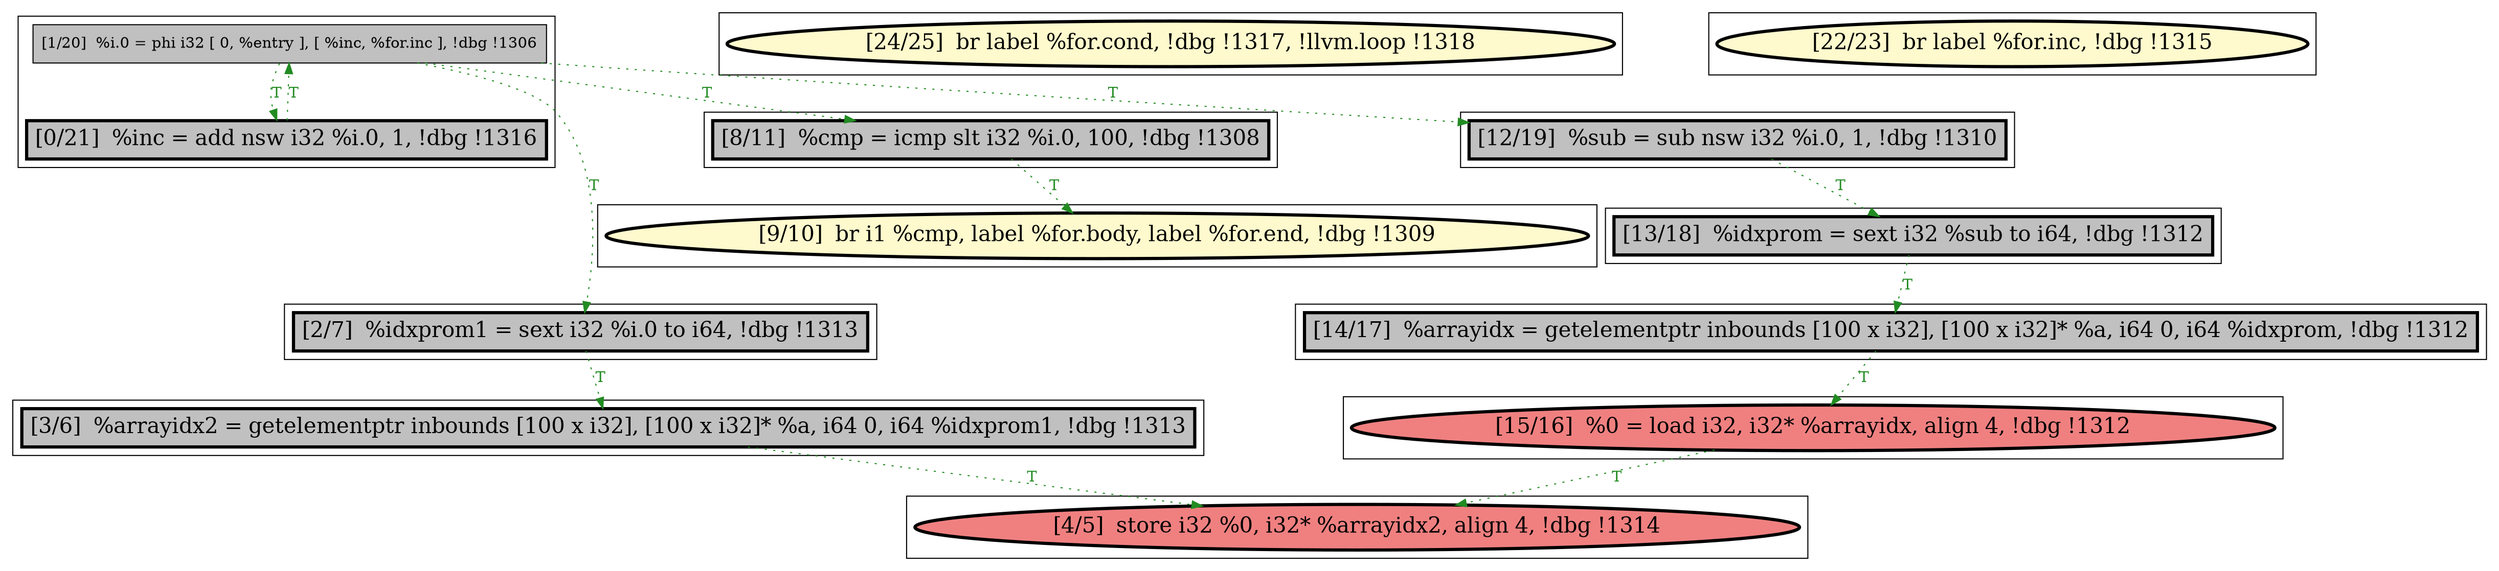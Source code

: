 
digraph G {



node152->node153 [style=dotted,color=forestgreen,label="T",fontcolor=forestgreen ]
node156->node157 [style=dotted,color=forestgreen,label="T",fontcolor=forestgreen ]
node147->node146 [style=dotted,color=forestgreen,label="T",fontcolor=forestgreen ]
node146->node145 [style=dotted,color=forestgreen,label="T",fontcolor=forestgreen ]
node152->node149 [style=dotted,color=forestgreen,label="T",fontcolor=forestgreen ]
node149->node148 [style=dotted,color=forestgreen,label="T",fontcolor=forestgreen ]
node155->node156 [style=dotted,color=forestgreen,label="T",fontcolor=forestgreen ]
node157->node150 [style=dotted,color=forestgreen,label="T",fontcolor=forestgreen ]
node150->node145 [style=dotted,color=forestgreen,label="T",fontcolor=forestgreen ]
node152->node155 [style=dotted,color=forestgreen,label="T",fontcolor=forestgreen ]
node153->node152 [style=dotted,color=forestgreen,label="T",fontcolor=forestgreen ]
node152->node147 [style=dotted,color=forestgreen,label="T",fontcolor=forestgreen ]


subgraph cluster11 {


node157 [penwidth=3.0,fontsize=20,fillcolor=grey,label="[14/17]  %arrayidx = getelementptr inbounds [100 x i32], [100 x i32]* %a, i64 0, i64 %idxprom, !dbg !1312",shape=rectangle,style=filled ]



}

subgraph cluster10 {


node156 [penwidth=3.0,fontsize=20,fillcolor=grey,label="[13/18]  %idxprom = sext i32 %sub to i64, !dbg !1312",shape=rectangle,style=filled ]



}

subgraph cluster9 {


node155 [penwidth=3.0,fontsize=20,fillcolor=grey,label="[12/19]  %sub = sub nsw i32 %i.0, 1, !dbg !1310",shape=rectangle,style=filled ]



}

subgraph cluster8 {


node154 [penwidth=3.0,fontsize=20,fillcolor=lemonchiffon,label="[24/25]  br label %for.cond, !dbg !1317, !llvm.loop !1318",shape=ellipse,style=filled ]



}

subgraph cluster7 {


node153 [penwidth=3.0,fontsize=20,fillcolor=grey,label="[0/21]  %inc = add nsw i32 %i.0, 1, !dbg !1316",shape=rectangle,style=filled ]
node152 [fillcolor=grey,label="[1/20]  %i.0 = phi i32 [ 0, %entry ], [ %inc, %for.inc ], !dbg !1306",shape=rectangle,style=filled ]



}

subgraph cluster6 {


node151 [penwidth=3.0,fontsize=20,fillcolor=lemonchiffon,label="[22/23]  br label %for.inc, !dbg !1315",shape=ellipse,style=filled ]



}

subgraph cluster0 {


node145 [penwidth=3.0,fontsize=20,fillcolor=lightcoral,label="[4/5]  store i32 %0, i32* %arrayidx2, align 4, !dbg !1314",shape=ellipse,style=filled ]



}

subgraph cluster5 {


node150 [penwidth=3.0,fontsize=20,fillcolor=lightcoral,label="[15/16]  %0 = load i32, i32* %arrayidx, align 4, !dbg !1312",shape=ellipse,style=filled ]



}

subgraph cluster1 {


node146 [penwidth=3.0,fontsize=20,fillcolor=grey,label="[3/6]  %arrayidx2 = getelementptr inbounds [100 x i32], [100 x i32]* %a, i64 0, i64 %idxprom1, !dbg !1313",shape=rectangle,style=filled ]



}

subgraph cluster2 {


node147 [penwidth=3.0,fontsize=20,fillcolor=grey,label="[2/7]  %idxprom1 = sext i32 %i.0 to i64, !dbg !1313",shape=rectangle,style=filled ]



}

subgraph cluster3 {


node148 [penwidth=3.0,fontsize=20,fillcolor=lemonchiffon,label="[9/10]  br i1 %cmp, label %for.body, label %for.end, !dbg !1309",shape=ellipse,style=filled ]



}

subgraph cluster4 {


node149 [penwidth=3.0,fontsize=20,fillcolor=grey,label="[8/11]  %cmp = icmp slt i32 %i.0, 100, !dbg !1308",shape=rectangle,style=filled ]



}

}
